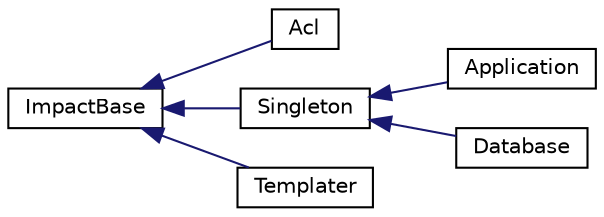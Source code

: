 digraph G
{
  edge [fontname="Helvetica",fontsize="10",labelfontname="Helvetica",labelfontsize="10"];
  node [fontname="Helvetica",fontsize="10",shape=record];
  rankdir=LR;
  Node1 [label="ImpactBase",height=0.2,width=0.4,color="black", fillcolor="white", style="filled",URL="$classImpactBase.htm"];
  Node1 -> Node2 [dir=back,color="midnightblue",fontsize="10",style="solid",fontname="Helvetica"];
  Node2 [label="Acl",height=0.2,width=0.4,color="black", fillcolor="white", style="filled",URL="$classAcl.htm"];
  Node1 -> Node3 [dir=back,color="midnightblue",fontsize="10",style="solid",fontname="Helvetica"];
  Node3 [label="Singleton",height=0.2,width=0.4,color="black", fillcolor="white", style="filled",URL="$classSingleton.htm"];
  Node3 -> Node4 [dir=back,color="midnightblue",fontsize="10",style="solid",fontname="Helvetica"];
  Node4 [label="Application",height=0.2,width=0.4,color="black", fillcolor="white", style="filled",URL="$classApplication.htm"];
  Node3 -> Node5 [dir=back,color="midnightblue",fontsize="10",style="solid",fontname="Helvetica"];
  Node5 [label="Database",height=0.2,width=0.4,color="black", fillcolor="white", style="filled",URL="$classDatabase.htm"];
  Node1 -> Node6 [dir=back,color="midnightblue",fontsize="10",style="solid",fontname="Helvetica"];
  Node6 [label="Templater",height=0.2,width=0.4,color="black", fillcolor="white", style="filled",URL="$classTemplater.htm"];
}
